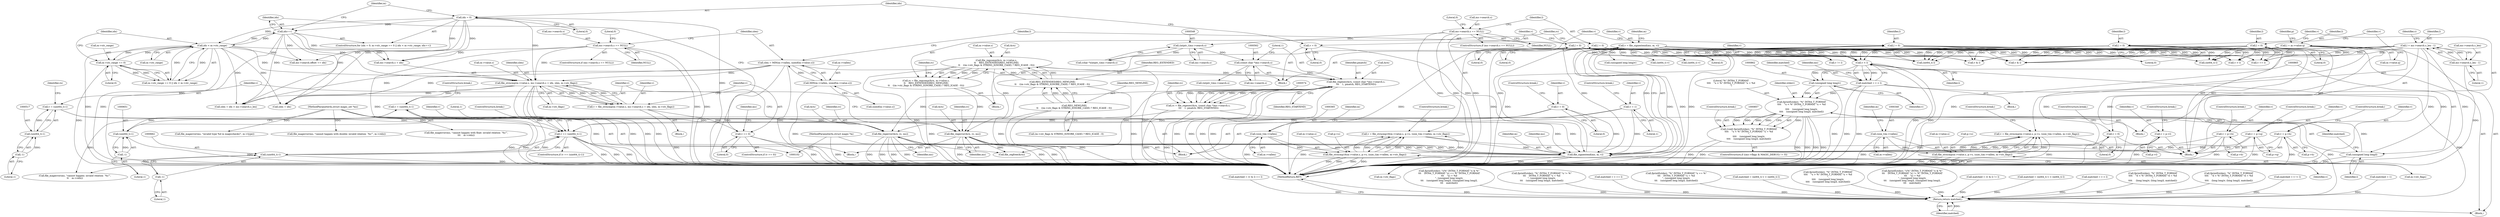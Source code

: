 digraph "1_file_74cafd7de9ec99a14f4480927580e501c8f852c3@API" {
"1000858" [label="(Call,fprintf(stderr, \"%\" INT64_T_FORMAT\n\t\t\t\t    \"u < %\" INT64_T_FORMAT \"u = %d\n\",\n\t\t\t\t    (unsigned long long)v,\n\t\t\t\t    (unsigned long long)l, matched))"];
"1000861" [label="(Call,(unsigned long long)v)"];
"1000845" [label="(Call,v < l)"];
"1000684" [label="(Call,v = file_signextend(ms, m, v))"];
"1000686" [label="(Call,file_signextend(ms, m, v))"];
"1000509" [label="(Call,file_regerror(&rx, rc, ms))"];
"1000486" [label="(Call,file_regcomp(&rx, m->value.s,\n\t\t    REG_EXTENDED|REG_NEWLINE|\n\t\t    ((m->str_flags & STRING_IGNORE_CASE) ? REG_ICASE : 0)))"];
"1000494" [label="(Call,REG_EXTENDED|REG_NEWLINE|\n\t\t    ((m->str_flags & STRING_IGNORE_CASE) ? REG_ICASE : 0))"];
"1000496" [label="(Call,REG_NEWLINE|\n\t\t    ((m->str_flags & STRING_IGNORE_CASE) ? REG_ICASE : 0))"];
"1000484" [label="(Call,rc = file_regcomp(&rx, m->value.s,\n\t\t    REG_EXTENDED|REG_NEWLINE|\n\t\t    ((m->str_flags & STRING_IGNORE_CASE) ? REG_ICASE : 0)))"];
"1000103" [label="(MethodParameterIn,struct magic_set *ms)"];
"1000643" [label="(Call,file_regerror(&rx, rc, ms))"];
"1000558" [label="(Call,file_regexec(&rx, (const char *)ms->search.s,\n \t\t\t    1, pmatch, REG_STARTEND))"];
"1000561" [label="(Call,(const char *)ms->search.s)"];
"1000547" [label="(Call,(intptr_t)ms->search.s)"];
"1000472" [label="(Call,ms->search.s == NULL)"];
"1000556" [label="(Call,rc = file_regexec(&rx, (const char *)ms->search.s,\n \t\t\t    1, pmatch, REG_STARTEND))"];
"1000104" [label="(MethodParameterIn,struct magic *m)"];
"1000454" [label="(Call,v == 0)"];
"1000434" [label="(Call,v = file_strncmp(m->value.s, ms->search.s + idx, slen, m->str_flags))"];
"1000436" [label="(Call,file_strncmp(m->value.s, ms->search.s + idx, slen, m->str_flags))"];
"1000378" [label="(Call,ms->search.s == NULL)"];
"1000406" [label="(Call,idx = 0)"];
"1000415" [label="(Call,idx < m->str_range)"];
"1000420" [label="(Call,idx++)"];
"1000410" [label="(Call,m->str_range == 0)"];
"1000387" [label="(Call,slen = MIN(m->vallen, sizeof(m->value.s)))"];
"1000389" [label="(Call,MIN(m->vallen, sizeof(m->value.s)))"];
"1000638" [label="(Call,v = 1)"];
"1000659" [label="(Call,v == (uint64_t)-1)"];
"1000514" [label="(Call,v = (uint64_t)-1)"];
"1000516" [label="(Call,(uint64_t)-1)"];
"1000518" [label="(Call,-1)"];
"1000648" [label="(Call,v = (uint64_t)-1)"];
"1000650" [label="(Call,(uint64_t)-1)"];
"1000652" [label="(Call,-1)"];
"1000633" [label="(Call,v = 0)"];
"1000661" [label="(Call,(uint64_t)-1)"];
"1000663" [label="(Call,-1)"];
"1000178" [label="(Call,v = p->q)"];
"1000133" [label="(Call,v = p->b)"];
"1000402" [label="(Call,v = 0)"];
"1000328" [label="(Call,v = file_strncmp(m->value.s, p->s, (size_t)m->vallen, m->str_flags))"];
"1000330" [label="(Call,file_strncmp(m->value.s, p->s, (size_t)m->vallen, m->str_flags))"];
"1000339" [label="(Call,(size_t)m->vallen)"];
"1000142" [label="(Call,v = p->h)"];
"1000353" [label="(Call,v = file_strncmp16(m->value.s, p->s, (size_t)m->vallen, m->str_flags))"];
"1000355" [label="(Call,file_strncmp16(m->value.s, p->s, (size_t)m->vallen, m->str_flags))"];
"1000364" [label="(Call,(size_t)m->vallen)"];
"1000319" [label="(Call,v = 0)"];
"1000160" [label="(Call,v = p->l)"];
"1000325" [label="(Call,l = 0)"];
"1000524" [label="(Call,l = ms->search.s_len - 1)"];
"1000526" [label="(Call,ms->search.s_len - 1)"];
"1000107" [label="(Call,l = m->value.q)"];
"1000350" [label="(Call,l = 0)"];
"1000399" [label="(Call,l = 0)"];
"1000481" [label="(Call,l = 0)"];
"1000316" [label="(Call,l = 0)"];
"1000864" [label="(Call,(unsigned long long)l)"];
"1000843" [label="(Call,matched = v < l)"];
"1000856" [label="(Call,(void) fprintf(stderr, \"%\" INT64_T_FORMAT\n\t\t\t\t    \"u < %\" INT64_T_FORMAT \"u = %d\n\",\n\t\t\t\t    (unsigned long long)v,\n\t\t\t\t    (unsigned long long)l, matched))"];
"1000974" [label="(Return,return matched;)"];
"1000183" [label="(ControlStructure,break;)"];
"1000512" [label="(Identifier,rc)"];
"1000811" [label="(Call,(int64_t) l)"];
"1000179" [label="(Identifier,v)"];
"1000689" [label="(Identifier,v)"];
"1000692" [label="(Identifier,m)"];
"1000532" [label="(Literal,1)"];
"1000143" [label="(Identifier,v)"];
"1000866" [label="(Identifier,l)"];
"1000653" [label="(Literal,1)"];
"1000717" [label="(Call,matched = v != l)"];
"1000860" [label="(Literal,\"%\" INT64_T_FORMAT\n\t\t\t\t    \"u < %\" INT64_T_FORMAT \"u = %d\n\")"];
"1000485" [label="(Identifier,rc)"];
"1000496" [label="(Call,REG_NEWLINE|\n\t\t    ((m->str_flags & STRING_IGNORE_CASE) ? REG_ICASE : 0))"];
"1000639" [label="(Identifier,v)"];
"1000667" [label="(Literal,1)"];
"1000366" [label="(Call,m->vallen)"];
"1000162" [label="(Call,p->l)"];
"1000318" [label="(Literal,0)"];
"1000712" [label="(Call,matched = 1)"];
"1000378" [label="(Call,ms->search.s == NULL)"];
"1000404" [label="(Literal,0)"];
"1000876" [label="(Call,(int64_t) l)"];
"1000484" [label="(Call,rc = file_regcomp(&rx, m->value.s,\n\t\t    REG_EXTENDED|REG_NEWLINE|\n\t\t    ((m->str_flags & STRING_IGNORE_CASE) ? REG_ICASE : 0)))"];
"1000410" [label="(Call,m->str_range == 0)"];
"1000408" [label="(Literal,0)"];
"1000399" [label="(Call,l = 0)"];
"1000487" [label="(Call,&rx)"];
"1000904" [label="(Call,v & l)"];
"1000345" [label="(Identifier,m)"];
"1000417" [label="(Call,m->str_range)"];
"1000319" [label="(Call,v = 0)"];
"1000330" [label="(Call,file_strncmp(m->value.s, p->s, (size_t)m->vallen, m->str_flags))"];
"1000400" [label="(Identifier,l)"];
"1000351" [label="(Identifier,l)"];
"1000557" [label="(Identifier,rc)"];
"1000808" [label="(Call,(int64_t) v)"];
"1000901" [label="(Call,matched = (v & l) == l)"];
"1000668" [label="(ControlStructure,break;)"];
"1000461" [label="(Identifier,ms)"];
"1000547" [label="(Call,(intptr_t)ms->search.s)"];
"1000407" [label="(Identifier,idx)"];
"1000147" [label="(ControlStructure,break;)"];
"1000556" [label="(Call,rc = file_regexec(&rx, (const char *)ms->search.s,\n \t\t\t    1, pmatch, REG_STARTEND))"];
"1000563" [label="(Call,ms->search.s)"];
"1000406" [label="(Call,idx = 0)"];
"1000144" [label="(Call,p->h)"];
"1000657" [label="(Identifier,rx)"];
"1000317" [label="(Identifier,l)"];
"1000976" [label="(MethodReturn,RET)"];
"1000178" [label="(Call,v = p->q)"];
"1000675" [label="(Call,file_magerror(ms, \"invalid type %d in magiccheck()\", m->type))"];
"1000858" [label="(Call,fprintf(stderr, \"%\" INT64_T_FORMAT\n\t\t\t\t    \"u < %\" INT64_T_FORMAT \"u = %d\n\",\n\t\t\t\t    (unsigned long long)v,\n\t\t\t\t    (unsigned long long)l, matched))"];
"1000647" [label="(Identifier,ms)"];
"1000393" [label="(Call,sizeof(m->value.s))"];
"1000685" [label="(Identifier,v)"];
"1000661" [label="(Call,(uint64_t)-1)"];
"1000131" [label="(Block,)"];
"1000845" [label="(Call,v < l)"];
"1000863" [label="(Identifier,v)"];
"1000686" [label="(Call,file_signextend(ms, m, v))"];
"1000873" [label="(Call,(int64_t) v)"];
"1000347" [label="(ControlStructure,break;)"];
"1000649" [label="(Identifier,v)"];
"1000456" [label="(Literal,0)"];
"1000648" [label="(Call,v = (uint64_t)-1)"];
"1000975" [label="(Identifier,matched)"];
"1000918" [label="(Call,fprintf(stderr, \"((%\" INT64_T_FORMAT \"x & %\"\n\t\t\t    INT64_T_FORMAT \"x) == %\" INT64_T_FORMAT\n\t\t\t    \"x) = %d\n\", (unsigned long long)v,\n\t\t\t    (unsigned long long)l, (unsigned long long)l,\n\t\t\t    matched))"];
"1000847" [label="(Identifier,l)"];
"1000497" [label="(Identifier,REG_NEWLINE)"];
"1000509" [label="(Call,file_regerror(&rx, rc, ms))"];
"1000570" [label="(Identifier,REG_STARTEND)"];
"1000325" [label="(Call,l = 0)"];
"1000320" [label="(Identifier,v)"];
"1000732" [label="(Call,fprintf(stderr, \"%\" INT64_T_FORMAT \"u != %\"\n\t\t\t    INT64_T_FORMAT \"u = %d\n\", (unsigned long long)v,\n\t\t\t    (unsigned long long)l, matched))"];
"1000524" [label="(Call,l = ms->search.s_len - 1)"];
"1000322" [label="(ControlStructure,break;)"];
"1000468" [label="(Block,)"];
"1000425" [label="(Call,slen + idx)"];
"1000134" [label="(Identifier,v)"];
"1000842" [label="(Block,)"];
"1000402" [label="(Call,v = 0)"];
"1000339" [label="(Call,(size_t)m->vallen)"];
"1000421" [label="(Identifier,idx)"];
"1000852" [label="(Identifier,ms)"];
"1000354" [label="(Identifier,v)"];
"1000525" [label="(Identifier,l)"];
"1000415" [label="(Call,idx < m->str_range)"];
"1000316" [label="(Call,l = 0)"];
"1000844" [label="(Identifier,matched)"];
"1000403" [label="(Identifier,v)"];
"1000495" [label="(Identifier,REG_EXTENDED)"];
"1000455" [label="(Identifier,v)"];
"1000864" [label="(Call,(unsigned long long)l)"];
"1000974" [label="(Return,return matched;)"];
"1000416" [label="(Identifier,idx)"];
"1000350" [label="(Call,l = 0)"];
"1000510" [label="(Call,&rx)"];
"1000437" [label="(Call,m->value.s)"];
"1000107" [label="(Call,l = m->value.q)"];
"1000472" [label="(Call,ms->search.s == NULL)"];
"1000458" [label="(Call,ms->search.offset += idx)"];
"1000344" [label="(Call,m->str_flags)"];
"1000108" [label="(Identifier,l)"];
"1000483" [label="(Literal,0)"];
"1000409" [label="(Call,m->str_range == 0 || idx < m->str_range)"];
"1000744" [label="(Call,matched = v == l)"];
"1000450" [label="(Call,m->str_flags)"];
"1000644" [label="(Call,&rx)"];
"1000370" [label="(Identifier,m)"];
"1000138" [label="(ControlStructure,break;)"];
"1000353" [label="(Call,v = file_strncmp16(m->value.s, p->s, (size_t)m->vallen, m->str_flags))"];
"1000420" [label="(Call,idx++)"];
"1000356" [label="(Call,m->value.s)"];
"1000664" [label="(Literal,1)"];
"1000352" [label="(Literal,0)"];
"1000759" [label="(Call,fprintf(stderr, \"%\" INT64_T_FORMAT \"u == %\"\n\t\t\t    INT64_T_FORMAT \"u = %d\n\", (unsigned long long)v,\n\t\t\t    (unsigned long long)l, matched))"];
"1000635" [label="(Literal,0)"];
"1000805" [label="(Call,matched = (int64_t) v > (int64_t) l)"];
"1000793" [label="(Call,fprintf(stderr, \"%\" INT64_T_FORMAT\n\t\t\t\t    \"u > %\" INT64_T_FORMAT \"u = %d\n\",\n\t\t\t\t    (unsigned long long)v,\n\t\t\t\t    (unsigned long long)l, matched))"];
"1000103" [label="(MethodParameterIn,struct magic_set *ms)"];
"1000859" [label="(Identifier,stderr)"];
"1000478" [label="(Identifier,NULL)"];
"1000652" [label="(Call,-1)"];
"1000374" [label="(Block,)"];
"1000377" [label="(ControlStructure,if (ms->search.s == NULL))"];
"1000453" [label="(ControlStructure,if (v == 0))"];
"1000514" [label="(Call,v = (uint64_t)-1)"];
"1000336" [label="(Call,p->s)"];
"1000454" [label="(Call,v == 0)"];
"1000303" [label="(Call,file_magerror(ms, \"cannot happen with double: invalid relation `%c'\", m->reln))"];
"1000559" [label="(Call,&rx)"];
"1000434" [label="(Call,v = file_strncmp(m->value.s, ms->search.s + idx, slen, m->str_flags))"];
"1000633" [label="(Call,v = 0)"];
"1000659" [label="(Call,v == (uint64_t)-1)"];
"1000950" [label="(Call,fprintf(stderr, \"((%\" INT64_T_FORMAT \"x & %\"\n\t\t\t    INT64_T_FORMAT \"x) != %\" INT64_T_FORMAT\n\t\t\t    \"x) = %d\n\", (unsigned long long)v,\n\t\t\t    (unsigned long long)l, (unsigned long long)l,\n\t\t\t    matched))"];
"1000135" [label="(Call,p->b)"];
"1000412" [label="(Identifier,m)"];
"1000327" [label="(Literal,0)"];
"1000481" [label="(Call,l = 0)"];
"1000780" [label="(Call,v > l)"];
"1000719" [label="(Call,v != l)"];
"1000521" [label="(Block,)"];
"1000861" [label="(Call,(unsigned long long)v)"];
"1000527" [label="(Call,ms->search.s_len)"];
"1000109" [label="(Call,m->value.q)"];
"1000965" [label="(Call,file_magerror(ms, \"cannot happen: invalid relation `%c'\",\n\t\t    m->reln))"];
"1000746" [label="(Call,v == l)"];
"1000105" [label="(Block,)"];
"1000390" [label="(Call,m->vallen)"];
"1000508" [label="(Block,)"];
"1000379" [label="(Call,ms->search.s)"];
"1000422" [label="(Block,)"];
"1000654" [label="(ControlStructure,break;)"];
"1000133" [label="(Call,v = p->b)"];
"1000843" [label="(Call,matched = v < l)"];
"1000513" [label="(Identifier,ms)"];
"1000568" [label="(Literal,1)"];
"1000238" [label="(Call,file_magerror(ms, \"cannot happen with float: invalid relation `%c'\",\n\t\t\t    m->reln))"];
"1000388" [label="(Identifier,slen)"];
"1000636" [label="(ControlStructure,break;)"];
"1000372" [label="(ControlStructure,break;)"];
"1000507" [label="(Identifier,rc)"];
"1000449" [label="(Identifier,slen)"];
"1000586" [label="(Block,)"];
"1000526" [label="(Call,ms->search.s_len - 1)"];
"1000180" [label="(Call,p->q)"];
"1000650" [label="(Call,(uint64_t)-1)"];
"1000471" [label="(ControlStructure,if (ms->search.s == NULL))"];
"1000535" [label="(Identifier,c)"];
"1000688" [label="(Identifier,m)"];
"1000575" [label="(Call,(intptr_t)ms->search.s)"];
"1000655" [label="(Call,file_regfree(&rx))"];
"1000663" [label="(Call,-1)"];
"1000161" [label="(Identifier,v)"];
"1000856" [label="(Call,(void) fprintf(stderr, \"%\" INT64_T_FORMAT\n\t\t\t\t    \"u < %\" INT64_T_FORMAT \"u = %d\n\",\n\t\t\t\t    (unsigned long long)v,\n\t\t\t\t    (unsigned long long)l, matched))"];
"1000684" [label="(Call,v = file_signextend(ms, m, v))"];
"1000658" [label="(ControlStructure,if (v == (uint64_t)-1))"];
"1000933" [label="(Call,matched = (v & l) != l)"];
"1000361" [label="(Call,p->s)"];
"1000870" [label="(Call,matched = (int64_t) v < (int64_t) l)"];
"1000401" [label="(Literal,0)"];
"1000569" [label="(Identifier,pmatch)"];
"1000389" [label="(Call,MIN(m->vallen, sizeof(m->value.s)))"];
"1000442" [label="(Call,ms->search.s + idx)"];
"1000846" [label="(Identifier,v)"];
"1000411" [label="(Call,m->str_range)"];
"1000867" [label="(Identifier,matched)"];
"1000104" [label="(MethodParameterIn,struct magic *m)"];
"1000561" [label="(Call,(const char *)ms->search.s)"];
"1000641" [label="(ControlStructure,break;)"];
"1000482" [label="(Identifier,l)"];
"1000369" [label="(Call,m->str_flags)"];
"1000364" [label="(Call,(size_t)m->vallen)"];
"1000326" [label="(Identifier,l)"];
"1000848" [label="(ControlStructure,if ((ms->flags & MAGIC_DEBUG) != 0))"];
"1000638" [label="(Call,v = 1)"];
"1000321" [label="(Literal,0)"];
"1000480" [label="(Literal,0)"];
"1000160" [label="(Call,v = p->l)"];
"1000386" [label="(Literal,0)"];
"1000165" [label="(ControlStructure,break;)"];
"1000384" [label="(Identifier,NULL)"];
"1000405" [label="(ControlStructure,for (idx = 0; m->str_range == 0 || idx < m->str_range; idx++))"];
"1000414" [label="(Literal,0)"];
"1000436" [label="(Call,file_strncmp(m->value.s, ms->search.s + idx, slen, m->str_flags))"];
"1000640" [label="(Literal,1)"];
"1000549" [label="(Call,ms->search.s)"];
"1000329" [label="(Identifier,v)"];
"1000936" [label="(Call,v & l)"];
"1000122" [label="(Identifier,p)"];
"1000498" [label="(Call,(m->str_flags & STRING_IGNORE_CASE) ? REG_ICASE : 0)"];
"1000778" [label="(Call,matched = v > l)"];
"1000660" [label="(Identifier,v)"];
"1000328" [label="(Call,v = file_strncmp(m->value.s, p->s, (size_t)m->vallen, m->str_flags))"];
"1000355" [label="(Call,file_strncmp16(m->value.s, p->s, (size_t)m->vallen, m->str_flags))"];
"1000899" [label="(ControlStructure,break;)"];
"1000545" [label="(Call,(char *)(intptr_t)ms->search.s)"];
"1000435" [label="(Identifier,v)"];
"1000473" [label="(Call,ms->search.s)"];
"1000519" [label="(Literal,1)"];
"1000634" [label="(Identifier,v)"];
"1000341" [label="(Call,m->vallen)"];
"1000643" [label="(Call,file_regerror(&rx, rc, ms))"];
"1000516" [label="(Call,(uint64_t)-1)"];
"1000518" [label="(Call,-1)"];
"1000646" [label="(Identifier,rc)"];
"1000709" [label="(Call,(unsigned long long)v)"];
"1000889" [label="(Call,fprintf(stderr, \"%\" INT64_T_FORMAT\n\t\t\t\t    \"d < %\" INT64_T_FORMAT \"d = %d\n\",\n\t\t\t\t     (long long)v, (long long)l, matched))"];
"1000687" [label="(Identifier,ms)"];
"1000331" [label="(Call,m->value.s)"];
"1000515" [label="(Identifier,v)"];
"1000486" [label="(Call,file_regcomp(&rx, m->value.s,\n\t\t    REG_EXTENDED|REG_NEWLINE|\n\t\t    ((m->str_flags & STRING_IGNORE_CASE) ? REG_ICASE : 0)))"];
"1000387" [label="(Call,slen = MIN(m->vallen, sizeof(m->value.s)))"];
"1000142" [label="(Call,v = p->h)"];
"1000558" [label="(Call,file_regexec(&rx, (const char *)ms->search.s,\n \t\t\t    1, pmatch, REG_STARTEND))"];
"1000424" [label="(Call,slen + idx > ms->search.s_len)"];
"1000824" [label="(Call,fprintf(stderr, \"%\" INT64_T_FORMAT\n\t\t\t\t    \"d > %\" INT64_T_FORMAT \"d = %d\n\",\n\t\t\t\t    (long long)v, (long long)l, matched))"];
"1000489" [label="(Call,m->value.s)"];
"1000494" [label="(Call,REG_EXTENDED|REG_NEWLINE|\n\t\t    ((m->str_flags & STRING_IGNORE_CASE) ? REG_ICASE : 0))"];
"1000858" -> "1000856"  [label="AST: "];
"1000858" -> "1000867"  [label="CFG: "];
"1000859" -> "1000858"  [label="AST: "];
"1000860" -> "1000858"  [label="AST: "];
"1000861" -> "1000858"  [label="AST: "];
"1000864" -> "1000858"  [label="AST: "];
"1000867" -> "1000858"  [label="AST: "];
"1000856" -> "1000858"  [label="CFG: "];
"1000858" -> "1000976"  [label="DDG: "];
"1000858" -> "1000976"  [label="DDG: "];
"1000858" -> "1000976"  [label="DDG: "];
"1000858" -> "1000976"  [label="DDG: "];
"1000858" -> "1000856"  [label="DDG: "];
"1000858" -> "1000856"  [label="DDG: "];
"1000858" -> "1000856"  [label="DDG: "];
"1000858" -> "1000856"  [label="DDG: "];
"1000858" -> "1000856"  [label="DDG: "];
"1000861" -> "1000858"  [label="DDG: "];
"1000864" -> "1000858"  [label="DDG: "];
"1000843" -> "1000858"  [label="DDG: "];
"1000858" -> "1000974"  [label="DDG: "];
"1000861" -> "1000863"  [label="CFG: "];
"1000862" -> "1000861"  [label="AST: "];
"1000863" -> "1000861"  [label="AST: "];
"1000865" -> "1000861"  [label="CFG: "];
"1000861" -> "1000976"  [label="DDG: "];
"1000845" -> "1000861"  [label="DDG: "];
"1000845" -> "1000843"  [label="AST: "];
"1000845" -> "1000847"  [label="CFG: "];
"1000846" -> "1000845"  [label="AST: "];
"1000847" -> "1000845"  [label="AST: "];
"1000843" -> "1000845"  [label="CFG: "];
"1000845" -> "1000976"  [label="DDG: "];
"1000845" -> "1000976"  [label="DDG: "];
"1000845" -> "1000843"  [label="DDG: "];
"1000845" -> "1000843"  [label="DDG: "];
"1000684" -> "1000845"  [label="DDG: "];
"1000325" -> "1000845"  [label="DDG: "];
"1000524" -> "1000845"  [label="DDG: "];
"1000107" -> "1000845"  [label="DDG: "];
"1000350" -> "1000845"  [label="DDG: "];
"1000399" -> "1000845"  [label="DDG: "];
"1000481" -> "1000845"  [label="DDG: "];
"1000316" -> "1000845"  [label="DDG: "];
"1000845" -> "1000864"  [label="DDG: "];
"1000684" -> "1000105"  [label="AST: "];
"1000684" -> "1000686"  [label="CFG: "];
"1000685" -> "1000684"  [label="AST: "];
"1000686" -> "1000684"  [label="AST: "];
"1000692" -> "1000684"  [label="CFG: "];
"1000684" -> "1000976"  [label="DDG: "];
"1000684" -> "1000976"  [label="DDG: "];
"1000686" -> "1000684"  [label="DDG: "];
"1000686" -> "1000684"  [label="DDG: "];
"1000686" -> "1000684"  [label="DDG: "];
"1000684" -> "1000709"  [label="DDG: "];
"1000684" -> "1000719"  [label="DDG: "];
"1000684" -> "1000746"  [label="DDG: "];
"1000684" -> "1000780"  [label="DDG: "];
"1000684" -> "1000808"  [label="DDG: "];
"1000684" -> "1000873"  [label="DDG: "];
"1000684" -> "1000904"  [label="DDG: "];
"1000684" -> "1000936"  [label="DDG: "];
"1000686" -> "1000689"  [label="CFG: "];
"1000687" -> "1000686"  [label="AST: "];
"1000688" -> "1000686"  [label="AST: "];
"1000689" -> "1000686"  [label="AST: "];
"1000686" -> "1000976"  [label="DDG: "];
"1000686" -> "1000976"  [label="DDG: "];
"1000509" -> "1000686"  [label="DDG: "];
"1000643" -> "1000686"  [label="DDG: "];
"1000103" -> "1000686"  [label="DDG: "];
"1000104" -> "1000686"  [label="DDG: "];
"1000454" -> "1000686"  [label="DDG: "];
"1000638" -> "1000686"  [label="DDG: "];
"1000659" -> "1000686"  [label="DDG: "];
"1000178" -> "1000686"  [label="DDG: "];
"1000133" -> "1000686"  [label="DDG: "];
"1000402" -> "1000686"  [label="DDG: "];
"1000328" -> "1000686"  [label="DDG: "];
"1000648" -> "1000686"  [label="DDG: "];
"1000142" -> "1000686"  [label="DDG: "];
"1000353" -> "1000686"  [label="DDG: "];
"1000319" -> "1000686"  [label="DDG: "];
"1000633" -> "1000686"  [label="DDG: "];
"1000160" -> "1000686"  [label="DDG: "];
"1000686" -> "1000965"  [label="DDG: "];
"1000509" -> "1000508"  [label="AST: "];
"1000509" -> "1000513"  [label="CFG: "];
"1000510" -> "1000509"  [label="AST: "];
"1000512" -> "1000509"  [label="AST: "];
"1000513" -> "1000509"  [label="AST: "];
"1000515" -> "1000509"  [label="CFG: "];
"1000509" -> "1000976"  [label="DDG: "];
"1000509" -> "1000976"  [label="DDG: "];
"1000509" -> "1000976"  [label="DDG: "];
"1000486" -> "1000509"  [label="DDG: "];
"1000484" -> "1000509"  [label="DDG: "];
"1000103" -> "1000509"  [label="DDG: "];
"1000509" -> "1000655"  [label="DDG: "];
"1000486" -> "1000484"  [label="AST: "];
"1000486" -> "1000494"  [label="CFG: "];
"1000487" -> "1000486"  [label="AST: "];
"1000489" -> "1000486"  [label="AST: "];
"1000494" -> "1000486"  [label="AST: "];
"1000484" -> "1000486"  [label="CFG: "];
"1000486" -> "1000976"  [label="DDG: "];
"1000486" -> "1000976"  [label="DDG: "];
"1000486" -> "1000484"  [label="DDG: "];
"1000486" -> "1000484"  [label="DDG: "];
"1000486" -> "1000484"  [label="DDG: "];
"1000494" -> "1000486"  [label="DDG: "];
"1000494" -> "1000486"  [label="DDG: "];
"1000486" -> "1000558"  [label="DDG: "];
"1000494" -> "1000496"  [label="CFG: "];
"1000495" -> "1000494"  [label="AST: "];
"1000496" -> "1000494"  [label="AST: "];
"1000494" -> "1000976"  [label="DDG: "];
"1000494" -> "1000976"  [label="DDG: "];
"1000496" -> "1000494"  [label="DDG: "];
"1000496" -> "1000494"  [label="DDG: "];
"1000496" -> "1000498"  [label="CFG: "];
"1000497" -> "1000496"  [label="AST: "];
"1000498" -> "1000496"  [label="AST: "];
"1000496" -> "1000976"  [label="DDG: "];
"1000496" -> "1000976"  [label="DDG: "];
"1000484" -> "1000468"  [label="AST: "];
"1000485" -> "1000484"  [label="AST: "];
"1000507" -> "1000484"  [label="CFG: "];
"1000484" -> "1000976"  [label="DDG: "];
"1000103" -> "1000102"  [label="AST: "];
"1000103" -> "1000976"  [label="DDG: "];
"1000103" -> "1000238"  [label="DDG: "];
"1000103" -> "1000303"  [label="DDG: "];
"1000103" -> "1000643"  [label="DDG: "];
"1000103" -> "1000675"  [label="DDG: "];
"1000103" -> "1000965"  [label="DDG: "];
"1000643" -> "1000586"  [label="AST: "];
"1000643" -> "1000647"  [label="CFG: "];
"1000644" -> "1000643"  [label="AST: "];
"1000646" -> "1000643"  [label="AST: "];
"1000647" -> "1000643"  [label="AST: "];
"1000649" -> "1000643"  [label="CFG: "];
"1000643" -> "1000976"  [label="DDG: "];
"1000643" -> "1000976"  [label="DDG: "];
"1000643" -> "1000976"  [label="DDG: "];
"1000643" -> "1000976"  [label="DDG: "];
"1000558" -> "1000643"  [label="DDG: "];
"1000556" -> "1000643"  [label="DDG: "];
"1000643" -> "1000655"  [label="DDG: "];
"1000558" -> "1000556"  [label="AST: "];
"1000558" -> "1000570"  [label="CFG: "];
"1000559" -> "1000558"  [label="AST: "];
"1000561" -> "1000558"  [label="AST: "];
"1000568" -> "1000558"  [label="AST: "];
"1000569" -> "1000558"  [label="AST: "];
"1000570" -> "1000558"  [label="AST: "];
"1000556" -> "1000558"  [label="CFG: "];
"1000558" -> "1000976"  [label="DDG: "];
"1000558" -> "1000976"  [label="DDG: "];
"1000558" -> "1000976"  [label="DDG: "];
"1000558" -> "1000976"  [label="DDG: "];
"1000558" -> "1000556"  [label="DDG: "];
"1000558" -> "1000556"  [label="DDG: "];
"1000558" -> "1000556"  [label="DDG: "];
"1000558" -> "1000556"  [label="DDG: "];
"1000558" -> "1000556"  [label="DDG: "];
"1000561" -> "1000558"  [label="DDG: "];
"1000558" -> "1000655"  [label="DDG: "];
"1000561" -> "1000563"  [label="CFG: "];
"1000562" -> "1000561"  [label="AST: "];
"1000563" -> "1000561"  [label="AST: "];
"1000568" -> "1000561"  [label="CFG: "];
"1000547" -> "1000561"  [label="DDG: "];
"1000561" -> "1000575"  [label="DDG: "];
"1000547" -> "1000545"  [label="AST: "];
"1000547" -> "1000549"  [label="CFG: "];
"1000548" -> "1000547"  [label="AST: "];
"1000549" -> "1000547"  [label="AST: "];
"1000545" -> "1000547"  [label="CFG: "];
"1000547" -> "1000545"  [label="DDG: "];
"1000472" -> "1000547"  [label="DDG: "];
"1000472" -> "1000471"  [label="AST: "];
"1000472" -> "1000478"  [label="CFG: "];
"1000473" -> "1000472"  [label="AST: "];
"1000478" -> "1000472"  [label="AST: "];
"1000480" -> "1000472"  [label="CFG: "];
"1000482" -> "1000472"  [label="CFG: "];
"1000472" -> "1000976"  [label="DDG: "];
"1000472" -> "1000976"  [label="DDG: "];
"1000472" -> "1000976"  [label="DDG: "];
"1000556" -> "1000521"  [label="AST: "];
"1000557" -> "1000556"  [label="AST: "];
"1000574" -> "1000556"  [label="CFG: "];
"1000556" -> "1000976"  [label="DDG: "];
"1000556" -> "1000976"  [label="DDG: "];
"1000104" -> "1000102"  [label="AST: "];
"1000104" -> "1000976"  [label="DDG: "];
"1000454" -> "1000453"  [label="AST: "];
"1000454" -> "1000456"  [label="CFG: "];
"1000455" -> "1000454"  [label="AST: "];
"1000456" -> "1000454"  [label="AST: "];
"1000461" -> "1000454"  [label="CFG: "];
"1000421" -> "1000454"  [label="CFG: "];
"1000454" -> "1000976"  [label="DDG: "];
"1000434" -> "1000454"  [label="DDG: "];
"1000434" -> "1000422"  [label="AST: "];
"1000434" -> "1000436"  [label="CFG: "];
"1000435" -> "1000434"  [label="AST: "];
"1000436" -> "1000434"  [label="AST: "];
"1000455" -> "1000434"  [label="CFG: "];
"1000434" -> "1000976"  [label="DDG: "];
"1000436" -> "1000434"  [label="DDG: "];
"1000436" -> "1000434"  [label="DDG: "];
"1000436" -> "1000434"  [label="DDG: "];
"1000436" -> "1000434"  [label="DDG: "];
"1000436" -> "1000450"  [label="CFG: "];
"1000437" -> "1000436"  [label="AST: "];
"1000442" -> "1000436"  [label="AST: "];
"1000449" -> "1000436"  [label="AST: "];
"1000450" -> "1000436"  [label="AST: "];
"1000436" -> "1000976"  [label="DDG: "];
"1000436" -> "1000976"  [label="DDG: "];
"1000436" -> "1000976"  [label="DDG: "];
"1000436" -> "1000976"  [label="DDG: "];
"1000436" -> "1000424"  [label="DDG: "];
"1000436" -> "1000425"  [label="DDG: "];
"1000378" -> "1000436"  [label="DDG: "];
"1000406" -> "1000436"  [label="DDG: "];
"1000415" -> "1000436"  [label="DDG: "];
"1000420" -> "1000436"  [label="DDG: "];
"1000387" -> "1000436"  [label="DDG: "];
"1000378" -> "1000377"  [label="AST: "];
"1000378" -> "1000384"  [label="CFG: "];
"1000379" -> "1000378"  [label="AST: "];
"1000384" -> "1000378"  [label="AST: "];
"1000386" -> "1000378"  [label="CFG: "];
"1000388" -> "1000378"  [label="CFG: "];
"1000378" -> "1000976"  [label="DDG: "];
"1000378" -> "1000976"  [label="DDG: "];
"1000378" -> "1000976"  [label="DDG: "];
"1000378" -> "1000442"  [label="DDG: "];
"1000406" -> "1000405"  [label="AST: "];
"1000406" -> "1000408"  [label="CFG: "];
"1000407" -> "1000406"  [label="AST: "];
"1000408" -> "1000406"  [label="AST: "];
"1000412" -> "1000406"  [label="CFG: "];
"1000406" -> "1000976"  [label="DDG: "];
"1000406" -> "1000415"  [label="DDG: "];
"1000406" -> "1000420"  [label="DDG: "];
"1000406" -> "1000424"  [label="DDG: "];
"1000406" -> "1000425"  [label="DDG: "];
"1000406" -> "1000442"  [label="DDG: "];
"1000406" -> "1000458"  [label="DDG: "];
"1000415" -> "1000409"  [label="AST: "];
"1000415" -> "1000417"  [label="CFG: "];
"1000416" -> "1000415"  [label="AST: "];
"1000417" -> "1000415"  [label="AST: "];
"1000409" -> "1000415"  [label="CFG: "];
"1000415" -> "1000976"  [label="DDG: "];
"1000415" -> "1000976"  [label="DDG: "];
"1000415" -> "1000410"  [label="DDG: "];
"1000415" -> "1000409"  [label="DDG: "];
"1000415" -> "1000409"  [label="DDG: "];
"1000420" -> "1000415"  [label="DDG: "];
"1000410" -> "1000415"  [label="DDG: "];
"1000415" -> "1000420"  [label="DDG: "];
"1000415" -> "1000424"  [label="DDG: "];
"1000415" -> "1000425"  [label="DDG: "];
"1000415" -> "1000442"  [label="DDG: "];
"1000415" -> "1000458"  [label="DDG: "];
"1000420" -> "1000405"  [label="AST: "];
"1000420" -> "1000421"  [label="CFG: "];
"1000421" -> "1000420"  [label="AST: "];
"1000412" -> "1000420"  [label="CFG: "];
"1000420" -> "1000976"  [label="DDG: "];
"1000420" -> "1000424"  [label="DDG: "];
"1000420" -> "1000425"  [label="DDG: "];
"1000420" -> "1000442"  [label="DDG: "];
"1000420" -> "1000458"  [label="DDG: "];
"1000410" -> "1000409"  [label="AST: "];
"1000410" -> "1000414"  [label="CFG: "];
"1000411" -> "1000410"  [label="AST: "];
"1000414" -> "1000410"  [label="AST: "];
"1000416" -> "1000410"  [label="CFG: "];
"1000409" -> "1000410"  [label="CFG: "];
"1000410" -> "1000976"  [label="DDG: "];
"1000410" -> "1000409"  [label="DDG: "];
"1000410" -> "1000409"  [label="DDG: "];
"1000387" -> "1000374"  [label="AST: "];
"1000387" -> "1000389"  [label="CFG: "];
"1000388" -> "1000387"  [label="AST: "];
"1000389" -> "1000387"  [label="AST: "];
"1000400" -> "1000387"  [label="CFG: "];
"1000387" -> "1000976"  [label="DDG: "];
"1000387" -> "1000976"  [label="DDG: "];
"1000389" -> "1000387"  [label="DDG: "];
"1000387" -> "1000424"  [label="DDG: "];
"1000387" -> "1000425"  [label="DDG: "];
"1000389" -> "1000393"  [label="CFG: "];
"1000390" -> "1000389"  [label="AST: "];
"1000393" -> "1000389"  [label="AST: "];
"1000389" -> "1000976"  [label="DDG: "];
"1000638" -> "1000586"  [label="AST: "];
"1000638" -> "1000640"  [label="CFG: "];
"1000639" -> "1000638"  [label="AST: "];
"1000640" -> "1000638"  [label="AST: "];
"1000641" -> "1000638"  [label="CFG: "];
"1000638" -> "1000659"  [label="DDG: "];
"1000659" -> "1000658"  [label="AST: "];
"1000659" -> "1000661"  [label="CFG: "];
"1000660" -> "1000659"  [label="AST: "];
"1000661" -> "1000659"  [label="AST: "];
"1000667" -> "1000659"  [label="CFG: "];
"1000668" -> "1000659"  [label="CFG: "];
"1000659" -> "1000976"  [label="DDG: "];
"1000659" -> "1000976"  [label="DDG: "];
"1000659" -> "1000976"  [label="DDG: "];
"1000514" -> "1000659"  [label="DDG: "];
"1000648" -> "1000659"  [label="DDG: "];
"1000633" -> "1000659"  [label="DDG: "];
"1000661" -> "1000659"  [label="DDG: "];
"1000514" -> "1000508"  [label="AST: "];
"1000514" -> "1000516"  [label="CFG: "];
"1000515" -> "1000514"  [label="AST: "];
"1000516" -> "1000514"  [label="AST: "];
"1000657" -> "1000514"  [label="CFG: "];
"1000516" -> "1000514"  [label="DDG: "];
"1000516" -> "1000518"  [label="CFG: "];
"1000517" -> "1000516"  [label="AST: "];
"1000518" -> "1000516"  [label="AST: "];
"1000518" -> "1000516"  [label="DDG: "];
"1000518" -> "1000519"  [label="CFG: "];
"1000519" -> "1000518"  [label="AST: "];
"1000648" -> "1000586"  [label="AST: "];
"1000648" -> "1000650"  [label="CFG: "];
"1000649" -> "1000648"  [label="AST: "];
"1000650" -> "1000648"  [label="AST: "];
"1000654" -> "1000648"  [label="CFG: "];
"1000648" -> "1000976"  [label="DDG: "];
"1000650" -> "1000648"  [label="DDG: "];
"1000650" -> "1000652"  [label="CFG: "];
"1000651" -> "1000650"  [label="AST: "];
"1000652" -> "1000650"  [label="AST: "];
"1000650" -> "1000976"  [label="DDG: "];
"1000652" -> "1000650"  [label="DDG: "];
"1000652" -> "1000653"  [label="CFG: "];
"1000653" -> "1000652"  [label="AST: "];
"1000633" -> "1000586"  [label="AST: "];
"1000633" -> "1000635"  [label="CFG: "];
"1000634" -> "1000633"  [label="AST: "];
"1000635" -> "1000633"  [label="AST: "];
"1000636" -> "1000633"  [label="CFG: "];
"1000661" -> "1000663"  [label="CFG: "];
"1000662" -> "1000661"  [label="AST: "];
"1000663" -> "1000661"  [label="AST: "];
"1000661" -> "1000976"  [label="DDG: "];
"1000663" -> "1000661"  [label="DDG: "];
"1000663" -> "1000664"  [label="CFG: "];
"1000664" -> "1000663"  [label="AST: "];
"1000178" -> "1000131"  [label="AST: "];
"1000178" -> "1000180"  [label="CFG: "];
"1000179" -> "1000178"  [label="AST: "];
"1000180" -> "1000178"  [label="AST: "];
"1000183" -> "1000178"  [label="CFG: "];
"1000178" -> "1000976"  [label="DDG: "];
"1000133" -> "1000131"  [label="AST: "];
"1000133" -> "1000135"  [label="CFG: "];
"1000134" -> "1000133"  [label="AST: "];
"1000135" -> "1000133"  [label="AST: "];
"1000138" -> "1000133"  [label="CFG: "];
"1000133" -> "1000976"  [label="DDG: "];
"1000402" -> "1000374"  [label="AST: "];
"1000402" -> "1000404"  [label="CFG: "];
"1000403" -> "1000402"  [label="AST: "];
"1000404" -> "1000402"  [label="AST: "];
"1000407" -> "1000402"  [label="CFG: "];
"1000328" -> "1000131"  [label="AST: "];
"1000328" -> "1000330"  [label="CFG: "];
"1000329" -> "1000328"  [label="AST: "];
"1000330" -> "1000328"  [label="AST: "];
"1000347" -> "1000328"  [label="CFG: "];
"1000328" -> "1000976"  [label="DDG: "];
"1000330" -> "1000328"  [label="DDG: "];
"1000330" -> "1000328"  [label="DDG: "];
"1000330" -> "1000328"  [label="DDG: "];
"1000330" -> "1000328"  [label="DDG: "];
"1000330" -> "1000344"  [label="CFG: "];
"1000331" -> "1000330"  [label="AST: "];
"1000336" -> "1000330"  [label="AST: "];
"1000339" -> "1000330"  [label="AST: "];
"1000344" -> "1000330"  [label="AST: "];
"1000330" -> "1000976"  [label="DDG: "];
"1000330" -> "1000976"  [label="DDG: "];
"1000330" -> "1000976"  [label="DDG: "];
"1000330" -> "1000976"  [label="DDG: "];
"1000339" -> "1000330"  [label="DDG: "];
"1000339" -> "1000341"  [label="CFG: "];
"1000340" -> "1000339"  [label="AST: "];
"1000341" -> "1000339"  [label="AST: "];
"1000345" -> "1000339"  [label="CFG: "];
"1000339" -> "1000976"  [label="DDG: "];
"1000142" -> "1000131"  [label="AST: "];
"1000142" -> "1000144"  [label="CFG: "];
"1000143" -> "1000142"  [label="AST: "];
"1000144" -> "1000142"  [label="AST: "];
"1000147" -> "1000142"  [label="CFG: "];
"1000142" -> "1000976"  [label="DDG: "];
"1000353" -> "1000131"  [label="AST: "];
"1000353" -> "1000355"  [label="CFG: "];
"1000354" -> "1000353"  [label="AST: "];
"1000355" -> "1000353"  [label="AST: "];
"1000372" -> "1000353"  [label="CFG: "];
"1000353" -> "1000976"  [label="DDG: "];
"1000355" -> "1000353"  [label="DDG: "];
"1000355" -> "1000353"  [label="DDG: "];
"1000355" -> "1000353"  [label="DDG: "];
"1000355" -> "1000353"  [label="DDG: "];
"1000355" -> "1000369"  [label="CFG: "];
"1000356" -> "1000355"  [label="AST: "];
"1000361" -> "1000355"  [label="AST: "];
"1000364" -> "1000355"  [label="AST: "];
"1000369" -> "1000355"  [label="AST: "];
"1000355" -> "1000976"  [label="DDG: "];
"1000355" -> "1000976"  [label="DDG: "];
"1000355" -> "1000976"  [label="DDG: "];
"1000355" -> "1000976"  [label="DDG: "];
"1000364" -> "1000355"  [label="DDG: "];
"1000364" -> "1000366"  [label="CFG: "];
"1000365" -> "1000364"  [label="AST: "];
"1000366" -> "1000364"  [label="AST: "];
"1000370" -> "1000364"  [label="CFG: "];
"1000364" -> "1000976"  [label="DDG: "];
"1000319" -> "1000131"  [label="AST: "];
"1000319" -> "1000321"  [label="CFG: "];
"1000320" -> "1000319"  [label="AST: "];
"1000321" -> "1000319"  [label="AST: "];
"1000322" -> "1000319"  [label="CFG: "];
"1000160" -> "1000131"  [label="AST: "];
"1000160" -> "1000162"  [label="CFG: "];
"1000161" -> "1000160"  [label="AST: "];
"1000162" -> "1000160"  [label="AST: "];
"1000165" -> "1000160"  [label="CFG: "];
"1000160" -> "1000976"  [label="DDG: "];
"1000325" -> "1000131"  [label="AST: "];
"1000325" -> "1000327"  [label="CFG: "];
"1000326" -> "1000325"  [label="AST: "];
"1000327" -> "1000325"  [label="AST: "];
"1000329" -> "1000325"  [label="CFG: "];
"1000325" -> "1000976"  [label="DDG: "];
"1000325" -> "1000719"  [label="DDG: "];
"1000325" -> "1000746"  [label="DDG: "];
"1000325" -> "1000780"  [label="DDG: "];
"1000325" -> "1000811"  [label="DDG: "];
"1000325" -> "1000876"  [label="DDG: "];
"1000325" -> "1000904"  [label="DDG: "];
"1000325" -> "1000936"  [label="DDG: "];
"1000524" -> "1000521"  [label="AST: "];
"1000524" -> "1000526"  [label="CFG: "];
"1000525" -> "1000524"  [label="AST: "];
"1000526" -> "1000524"  [label="AST: "];
"1000535" -> "1000524"  [label="CFG: "];
"1000524" -> "1000976"  [label="DDG: "];
"1000524" -> "1000976"  [label="DDG: "];
"1000526" -> "1000524"  [label="DDG: "];
"1000526" -> "1000524"  [label="DDG: "];
"1000524" -> "1000719"  [label="DDG: "];
"1000524" -> "1000746"  [label="DDG: "];
"1000524" -> "1000780"  [label="DDG: "];
"1000524" -> "1000811"  [label="DDG: "];
"1000524" -> "1000876"  [label="DDG: "];
"1000524" -> "1000904"  [label="DDG: "];
"1000524" -> "1000936"  [label="DDG: "];
"1000526" -> "1000532"  [label="CFG: "];
"1000527" -> "1000526"  [label="AST: "];
"1000532" -> "1000526"  [label="AST: "];
"1000526" -> "1000976"  [label="DDG: "];
"1000107" -> "1000105"  [label="AST: "];
"1000107" -> "1000109"  [label="CFG: "];
"1000108" -> "1000107"  [label="AST: "];
"1000109" -> "1000107"  [label="AST: "];
"1000122" -> "1000107"  [label="CFG: "];
"1000107" -> "1000976"  [label="DDG: "];
"1000107" -> "1000976"  [label="DDG: "];
"1000107" -> "1000719"  [label="DDG: "];
"1000107" -> "1000746"  [label="DDG: "];
"1000107" -> "1000780"  [label="DDG: "];
"1000107" -> "1000811"  [label="DDG: "];
"1000107" -> "1000876"  [label="DDG: "];
"1000107" -> "1000904"  [label="DDG: "];
"1000107" -> "1000936"  [label="DDG: "];
"1000350" -> "1000131"  [label="AST: "];
"1000350" -> "1000352"  [label="CFG: "];
"1000351" -> "1000350"  [label="AST: "];
"1000352" -> "1000350"  [label="AST: "];
"1000354" -> "1000350"  [label="CFG: "];
"1000350" -> "1000976"  [label="DDG: "];
"1000350" -> "1000719"  [label="DDG: "];
"1000350" -> "1000746"  [label="DDG: "];
"1000350" -> "1000780"  [label="DDG: "];
"1000350" -> "1000811"  [label="DDG: "];
"1000350" -> "1000876"  [label="DDG: "];
"1000350" -> "1000904"  [label="DDG: "];
"1000350" -> "1000936"  [label="DDG: "];
"1000399" -> "1000374"  [label="AST: "];
"1000399" -> "1000401"  [label="CFG: "];
"1000400" -> "1000399"  [label="AST: "];
"1000401" -> "1000399"  [label="AST: "];
"1000403" -> "1000399"  [label="CFG: "];
"1000399" -> "1000976"  [label="DDG: "];
"1000399" -> "1000719"  [label="DDG: "];
"1000399" -> "1000746"  [label="DDG: "];
"1000399" -> "1000780"  [label="DDG: "];
"1000399" -> "1000811"  [label="DDG: "];
"1000399" -> "1000876"  [label="DDG: "];
"1000399" -> "1000904"  [label="DDG: "];
"1000399" -> "1000936"  [label="DDG: "];
"1000481" -> "1000468"  [label="AST: "];
"1000481" -> "1000483"  [label="CFG: "];
"1000482" -> "1000481"  [label="AST: "];
"1000483" -> "1000481"  [label="AST: "];
"1000485" -> "1000481"  [label="CFG: "];
"1000481" -> "1000976"  [label="DDG: "];
"1000481" -> "1000719"  [label="DDG: "];
"1000481" -> "1000746"  [label="DDG: "];
"1000481" -> "1000780"  [label="DDG: "];
"1000481" -> "1000811"  [label="DDG: "];
"1000481" -> "1000876"  [label="DDG: "];
"1000481" -> "1000904"  [label="DDG: "];
"1000481" -> "1000936"  [label="DDG: "];
"1000316" -> "1000131"  [label="AST: "];
"1000316" -> "1000318"  [label="CFG: "];
"1000317" -> "1000316"  [label="AST: "];
"1000318" -> "1000316"  [label="AST: "];
"1000320" -> "1000316"  [label="CFG: "];
"1000316" -> "1000976"  [label="DDG: "];
"1000316" -> "1000719"  [label="DDG: "];
"1000316" -> "1000746"  [label="DDG: "];
"1000316" -> "1000780"  [label="DDG: "];
"1000316" -> "1000811"  [label="DDG: "];
"1000316" -> "1000876"  [label="DDG: "];
"1000316" -> "1000904"  [label="DDG: "];
"1000316" -> "1000936"  [label="DDG: "];
"1000864" -> "1000866"  [label="CFG: "];
"1000865" -> "1000864"  [label="AST: "];
"1000866" -> "1000864"  [label="AST: "];
"1000867" -> "1000864"  [label="CFG: "];
"1000864" -> "1000976"  [label="DDG: "];
"1000843" -> "1000842"  [label="AST: "];
"1000844" -> "1000843"  [label="AST: "];
"1000852" -> "1000843"  [label="CFG: "];
"1000843" -> "1000976"  [label="DDG: "];
"1000843" -> "1000976"  [label="DDG: "];
"1000843" -> "1000974"  [label="DDG: "];
"1000856" -> "1000848"  [label="AST: "];
"1000857" -> "1000856"  [label="AST: "];
"1000899" -> "1000856"  [label="CFG: "];
"1000856" -> "1000976"  [label="DDG: "];
"1000856" -> "1000976"  [label="DDG: "];
"1000974" -> "1000105"  [label="AST: "];
"1000974" -> "1000975"  [label="CFG: "];
"1000975" -> "1000974"  [label="AST: "];
"1000976" -> "1000974"  [label="CFG: "];
"1000974" -> "1000976"  [label="DDG: "];
"1000975" -> "1000974"  [label="DDG: "];
"1000933" -> "1000974"  [label="DDG: "];
"1000793" -> "1000974"  [label="DDG: "];
"1000744" -> "1000974"  [label="DDG: "];
"1000889" -> "1000974"  [label="DDG: "];
"1000950" -> "1000974"  [label="DDG: "];
"1000712" -> "1000974"  [label="DDG: "];
"1000824" -> "1000974"  [label="DDG: "];
"1000717" -> "1000974"  [label="DDG: "];
"1000870" -> "1000974"  [label="DDG: "];
"1000805" -> "1000974"  [label="DDG: "];
"1000918" -> "1000974"  [label="DDG: "];
"1000732" -> "1000974"  [label="DDG: "];
"1000778" -> "1000974"  [label="DDG: "];
"1000901" -> "1000974"  [label="DDG: "];
"1000759" -> "1000974"  [label="DDG: "];
}
